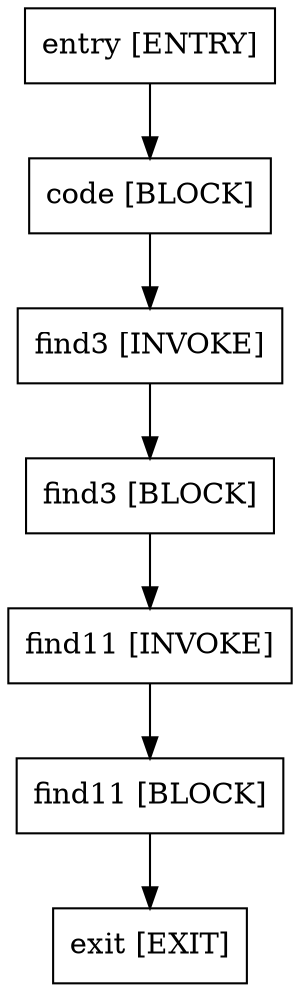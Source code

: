 digraph main{
"entry [ENTRY]"[shape=box];
"code [BLOCK]"[shape=box];
"find3 [INVOKE]"[shape=box];
"find3 [BLOCK]"[shape=box];
"find11 [INVOKE]"[shape=box];
"find11 [BLOCK]"[shape=box];
"exit [EXIT]"[shape=box];
"entry [ENTRY]"->"code [BLOCK]";
"code [BLOCK]"->"find3 [INVOKE]";
"find3 [INVOKE]"->"find3 [BLOCK]";
"find3 [BLOCK]"->"find11 [INVOKE]";
"find11 [INVOKE]"->"find11 [BLOCK]";
"find11 [BLOCK]"->"exit [EXIT]";

}
